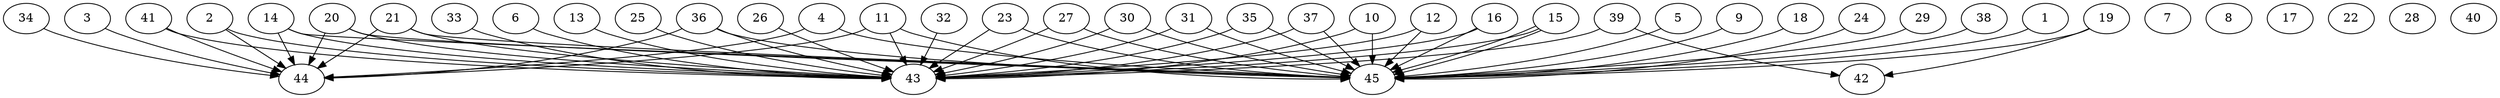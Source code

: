 // DAG automatically generated by daggen at Thu Oct  3 14:07:25 2019
// ./daggen --dot -n 45 --ccr 0.4 --fat 0.9 --regular 0.5 --density 0.6 --mindata 5242880 --maxdata 52428800 
digraph G {
  1 [size="100697600", alpha="0.13", expect_size="40279040"] 
  1 -> 45 [size ="40279040"]
  2 [size="38466560", alpha="0.13", expect_size="15386624"] 
  2 -> 43 [size ="15386624"]
  2 -> 44 [size ="15386624"]
  3 [size="68195840", alpha="0.07", expect_size="27278336"] 
  3 -> 44 [size ="27278336"]
  4 [size="98562560", alpha="0.14", expect_size="39425024"] 
  4 -> 44 [size ="39425024"]
  4 -> 45 [size ="39425024"]
  5 [size="119511040", alpha="0.06", expect_size="47804416"] 
  5 -> 45 [size ="47804416"]
  6 [size="92505600", alpha="0.03", expect_size="37002240"] 
  6 -> 43 [size ="37002240"]
  7 [size="81233920", alpha="0.14", expect_size="32493568"] 
  8 [size="58539520", alpha="0.02", expect_size="23415808"] 
  9 [size="52508160", alpha="0.15", expect_size="21003264"] 
  9 -> 45 [size ="21003264"]
  10 [size="31644160", alpha="0.13", expect_size="12657664"] 
  10 -> 43 [size ="12657664"]
  10 -> 45 [size ="12657664"]
  11 [size="120998400", alpha="0.09", expect_size="48399360"] 
  11 -> 43 [size ="48399360"]
  11 -> 44 [size ="48399360"]
  11 -> 45 [size ="48399360"]
  12 [size="80020480", alpha="0.10", expect_size="32008192"] 
  12 -> 43 [size ="32008192"]
  12 -> 45 [size ="32008192"]
  13 [size="37975040", alpha="0.06", expect_size="15190016"] 
  13 -> 43 [size ="15190016"]
  14 [size="81062400", alpha="0.04", expect_size="32424960"] 
  14 -> 43 [size ="32424960"]
  14 -> 44 [size ="32424960"]
  14 -> 45 [size ="32424960"]
  15 [size="43550720", alpha="0.11", expect_size="17420288"] 
  15 -> 43 [size ="17420288"]
  15 -> 45 [size ="17420288"]
  15 -> 45 [size ="17420288"]
  16 [size="80872960", alpha="0.16", expect_size="32349184"] 
  16 -> 43 [size ="32349184"]
  16 -> 45 [size ="32349184"]
  17 [size="98636800", alpha="0.16", expect_size="39454720"] 
  18 [size="64076800", alpha="0.10", expect_size="25630720"] 
  18 -> 45 [size ="25630720"]
  19 [size="77447680", alpha="0.16", expect_size="30979072"] 
  19 -> 42 [size ="30979072"]
  19 -> 45 [size ="30979072"]
  20 [size="48232960", alpha="0.04", expect_size="19293184"] 
  20 -> 43 [size ="19293184"]
  20 -> 44 [size ="19293184"]
  20 -> 45 [size ="19293184"]
  21 [size="123811840", alpha="0.07", expect_size="49524736"] 
  21 -> 43 [size ="49524736"]
  21 -> 44 [size ="49524736"]
  21 -> 45 [size ="49524736"]
  22 [size="57082880", alpha="0.14", expect_size="22833152"] 
  23 [size="118615040", alpha="0.10", expect_size="47446016"] 
  23 -> 43 [size ="47446016"]
  23 -> 45 [size ="47446016"]
  24 [size="38883840", alpha="0.01", expect_size="15553536"] 
  24 -> 45 [size ="15553536"]
  25 [size="64829440", alpha="0.10", expect_size="25931776"] 
  25 -> 43 [size ="25931776"]
  26 [size="128404480", alpha="0.12", expect_size="51361792"] 
  26 -> 43 [size ="51361792"]
  27 [size="103303680", alpha="0.06", expect_size="41321472"] 
  27 -> 43 [size ="41321472"]
  27 -> 45 [size ="41321472"]
  28 [size="81121280", alpha="0.08", expect_size="32448512"] 
  29 [size="22177280", alpha="0.16", expect_size="8870912"] 
  29 -> 45 [size ="8870912"]
  30 [size="118428160", alpha="0.07", expect_size="47371264"] 
  30 -> 43 [size ="47371264"]
  30 -> 45 [size ="47371264"]
  31 [size="25029120", alpha="0.17", expect_size="10011648"] 
  31 -> 43 [size ="10011648"]
  31 -> 45 [size ="10011648"]
  32 [size="65500160", alpha="0.18", expect_size="26200064"] 
  32 -> 43 [size ="26200064"]
  33 [size="29278720", alpha="0.03", expect_size="11711488"] 
  33 -> 43 [size ="11711488"]
  34 [size="89415680", alpha="0.00", expect_size="35766272"] 
  34 -> 44 [size ="35766272"]
  35 [size="95436800", alpha="0.02", expect_size="38174720"] 
  35 -> 43 [size ="38174720"]
  35 -> 45 [size ="38174720"]
  36 [size="35783680", alpha="0.15", expect_size="14313472"] 
  36 -> 43 [size ="14313472"]
  36 -> 44 [size ="14313472"]
  36 -> 45 [size ="14313472"]
  37 [size="107819520", alpha="0.03", expect_size="43127808"] 
  37 -> 43 [size ="43127808"]
  37 -> 45 [size ="43127808"]
  38 [size="25776640", alpha="0.20", expect_size="10310656"] 
  38 -> 45 [size ="10310656"]
  39 [size="71016960", alpha="0.07", expect_size="28406784"] 
  39 -> 42 [size ="28406784"]
  39 -> 43 [size ="28406784"]
  40 [size="47016960", alpha="0.01", expect_size="18806784"] 
  41 [size="90273280", alpha="0.13", expect_size="36109312"] 
  41 -> 43 [size ="36109312"]
  41 -> 44 [size ="36109312"]
  42 [size="72755200", alpha="0.13", expect_size="29102080"] 
  43 [size="61373440", alpha="0.10", expect_size="24549376"] 
  44 [size="81000960", alpha="0.12", expect_size="32400384"] 
  45 [size="81625600", alpha="0.03", expect_size="32650240"] 
}
